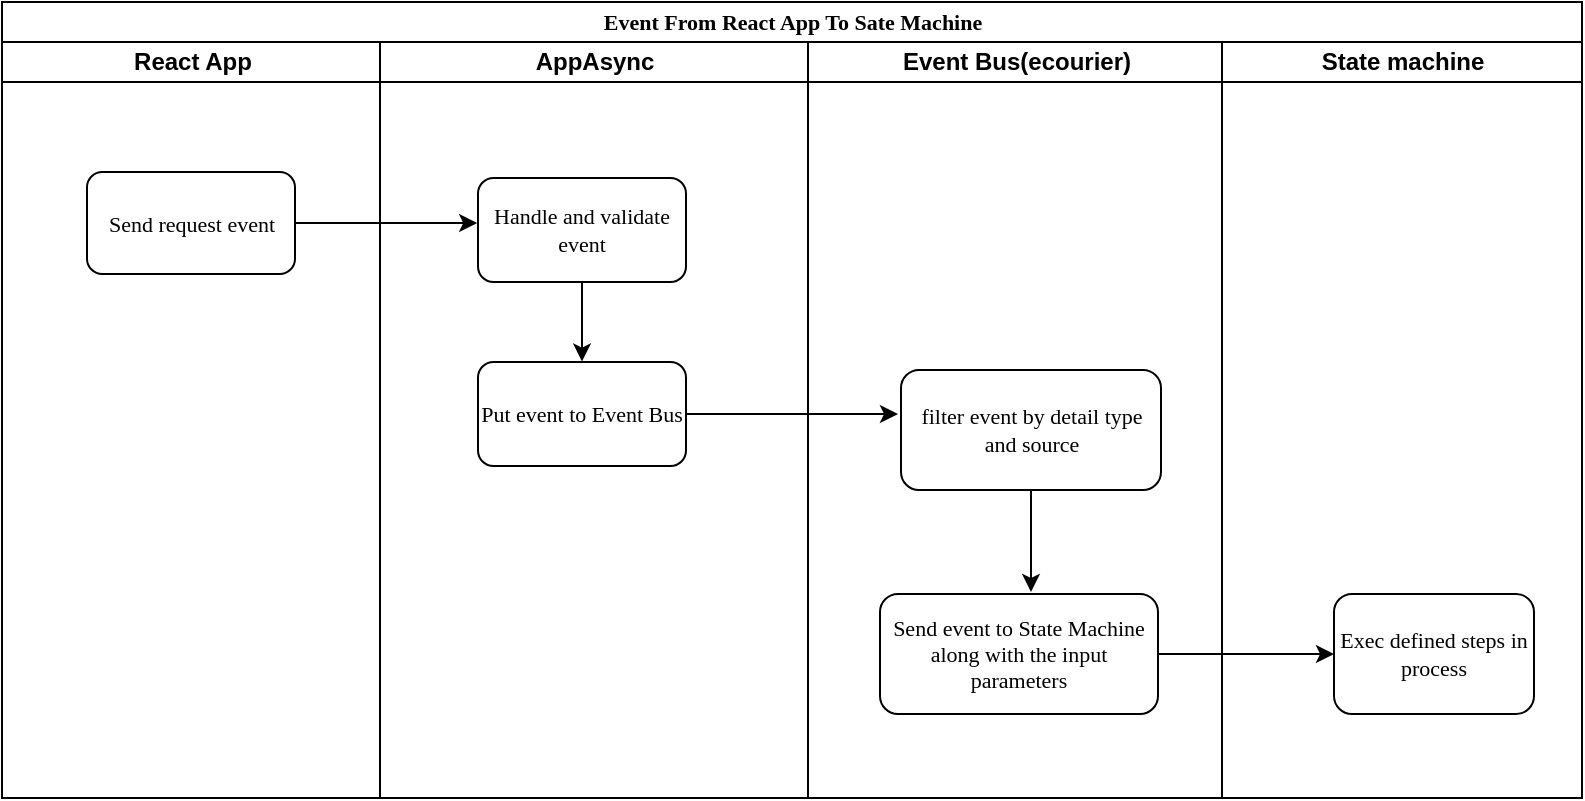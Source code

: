 <mxfile version="22.1.4" type="github">
  <diagram name="Page-1" id="OJeX0IDQ4PMq7jFIIPjB">
    <mxGraphModel dx="1050" dy="1623" grid="0" gridSize="10" guides="1" tooltips="1" connect="1" arrows="1" fold="1" page="1" pageScale="1" pageWidth="850" pageHeight="1100" math="0" shadow="0">
      <root>
        <mxCell id="0" />
        <mxCell id="1" parent="0" />
        <mxCell id="tBMw4O4xf4G6506pLHV_-1" value="&lt;font style=&quot;font-size: 11px;&quot;&gt;Event From React App To Sate Machine&lt;/font&gt;" style="swimlane;html=1;childLayout=stackLayout;startSize=20;rounded=0;shadow=0;labelBackgroundColor=none;strokeWidth=1;fontFamily=Verdana;fontSize=8;align=center;" parent="1" vertex="1">
          <mxGeometry x="554" y="-120" width="790" height="398" as="geometry" />
        </mxCell>
        <mxCell id="tBMw4O4xf4G6506pLHV_-6" value="React App" style="swimlane;html=1;startSize=20;" parent="tBMw4O4xf4G6506pLHV_-1" vertex="1">
          <mxGeometry y="20" width="189" height="378" as="geometry" />
        </mxCell>
        <mxCell id="14UJkl6xDqox90rkvUq3-3" style="edgeStyle=orthogonalEdgeStyle;rounded=0;orthogonalLoop=1;jettySize=auto;html=1;" edge="1" parent="tBMw4O4xf4G6506pLHV_-6" source="tBMw4O4xf4G6506pLHV_-3">
          <mxGeometry relative="1" as="geometry">
            <mxPoint x="237.6" y="90.5" as="targetPoint" />
          </mxGeometry>
        </mxCell>
        <mxCell id="tBMw4O4xf4G6506pLHV_-3" value="&lt;font style=&quot;font-size: 11px;&quot;&gt;Send request event&lt;/font&gt;" style="rounded=1;whiteSpace=wrap;html=1;shadow=0;labelBackgroundColor=none;strokeWidth=1;fontFamily=Verdana;fontSize=8;align=center;" parent="tBMw4O4xf4G6506pLHV_-6" vertex="1">
          <mxGeometry x="42.5" y="65" width="104" height="51" as="geometry" />
        </mxCell>
        <mxCell id="tBMw4O4xf4G6506pLHV_-8" value="AppAsync" style="swimlane;html=1;startSize=20;" parent="tBMw4O4xf4G6506pLHV_-1" vertex="1">
          <mxGeometry x="189" y="20" width="214" height="378" as="geometry" />
        </mxCell>
        <mxCell id="14UJkl6xDqox90rkvUq3-4" style="edgeStyle=orthogonalEdgeStyle;rounded=0;orthogonalLoop=1;jettySize=auto;html=1;" edge="1" parent="tBMw4O4xf4G6506pLHV_-8" source="14UJkl6xDqox90rkvUq3-1">
          <mxGeometry relative="1" as="geometry">
            <mxPoint x="101" y="159.8" as="targetPoint" />
          </mxGeometry>
        </mxCell>
        <mxCell id="14UJkl6xDqox90rkvUq3-1" value="&lt;font style=&quot;font-size: 11px;&quot;&gt;Handle and validate event&lt;/font&gt;" style="rounded=1;whiteSpace=wrap;html=1;shadow=0;labelBackgroundColor=none;strokeWidth=1;fontFamily=Verdana;fontSize=8;align=center;" vertex="1" parent="tBMw4O4xf4G6506pLHV_-8">
          <mxGeometry x="49" y="68" width="104" height="52" as="geometry" />
        </mxCell>
        <mxCell id="14UJkl6xDqox90rkvUq3-5" style="edgeStyle=orthogonalEdgeStyle;rounded=0;orthogonalLoop=1;jettySize=auto;html=1;" edge="1" parent="tBMw4O4xf4G6506pLHV_-8" source="14UJkl6xDqox90rkvUq3-2">
          <mxGeometry relative="1" as="geometry">
            <mxPoint x="259" y="186" as="targetPoint" />
          </mxGeometry>
        </mxCell>
        <mxCell id="14UJkl6xDqox90rkvUq3-2" value="&lt;font style=&quot;font-size: 11px;&quot;&gt;Put event to Event Bus&lt;/font&gt;" style="rounded=1;whiteSpace=wrap;html=1;shadow=0;labelBackgroundColor=none;strokeWidth=1;fontFamily=Verdana;fontSize=8;align=center;" vertex="1" parent="tBMw4O4xf4G6506pLHV_-8">
          <mxGeometry x="49" y="160" width="104" height="52" as="geometry" />
        </mxCell>
        <mxCell id="tBMw4O4xf4G6506pLHV_-2" value="Event Bus(ecourier)" style="swimlane;html=1;startSize=20;" parent="tBMw4O4xf4G6506pLHV_-1" vertex="1">
          <mxGeometry x="403" y="20" width="207" height="378" as="geometry" />
        </mxCell>
        <mxCell id="14UJkl6xDqox90rkvUq3-6" style="edgeStyle=orthogonalEdgeStyle;rounded=0;orthogonalLoop=1;jettySize=auto;html=1;" edge="1" parent="tBMw4O4xf4G6506pLHV_-2" source="tBMw4O4xf4G6506pLHV_-7">
          <mxGeometry relative="1" as="geometry">
            <mxPoint x="111.5" y="275.0" as="targetPoint" />
          </mxGeometry>
        </mxCell>
        <mxCell id="tBMw4O4xf4G6506pLHV_-7" value="&lt;font style=&quot;font-size: 11px;&quot;&gt;filter event by detail type and source&lt;/font&gt;" style="rounded=1;whiteSpace=wrap;html=1;shadow=0;labelBackgroundColor=none;strokeWidth=1;fontFamily=Verdana;fontSize=8;align=center;" parent="tBMw4O4xf4G6506pLHV_-2" vertex="1">
          <mxGeometry x="46.5" y="164" width="130" height="60" as="geometry" />
        </mxCell>
        <mxCell id="tBMw4O4xf4G6506pLHV_-16" value="&lt;font style=&quot;font-size: 11px;&quot;&gt;Send event to State Machine along with the input parameters&lt;/font&gt;" style="rounded=1;whiteSpace=wrap;html=1;shadow=0;labelBackgroundColor=none;strokeWidth=1;fontFamily=Verdana;fontSize=8;align=center;" parent="tBMw4O4xf4G6506pLHV_-2" vertex="1">
          <mxGeometry x="36" y="276" width="139" height="60" as="geometry" />
        </mxCell>
        <mxCell id="tBMw4O4xf4G6506pLHV_-54" value="State machine" style="swimlane;html=1;startSize=20;" parent="tBMw4O4xf4G6506pLHV_-1" vertex="1">
          <mxGeometry x="610" y="20" width="180" height="378" as="geometry" />
        </mxCell>
        <mxCell id="tBMw4O4xf4G6506pLHV_-81" value="&lt;span style=&quot;font-size: 11px;&quot;&gt;Exec defined steps in process&lt;/span&gt;" style="rounded=1;whiteSpace=wrap;html=1;shadow=0;labelBackgroundColor=none;strokeWidth=1;fontFamily=Verdana;fontSize=8;align=center;" parent="tBMw4O4xf4G6506pLHV_-54" vertex="1">
          <mxGeometry x="56" y="276" width="100" height="60" as="geometry" />
        </mxCell>
        <mxCell id="zBZTpxjHw_jhrYkQ83YE-17" style="edgeStyle=orthogonalEdgeStyle;rounded=0;orthogonalLoop=1;jettySize=auto;html=1;entryX=0;entryY=0.5;entryDx=0;entryDy=0;" parent="tBMw4O4xf4G6506pLHV_-1" source="tBMw4O4xf4G6506pLHV_-16" target="tBMw4O4xf4G6506pLHV_-81" edge="1">
          <mxGeometry relative="1" as="geometry" />
        </mxCell>
      </root>
    </mxGraphModel>
  </diagram>
</mxfile>

